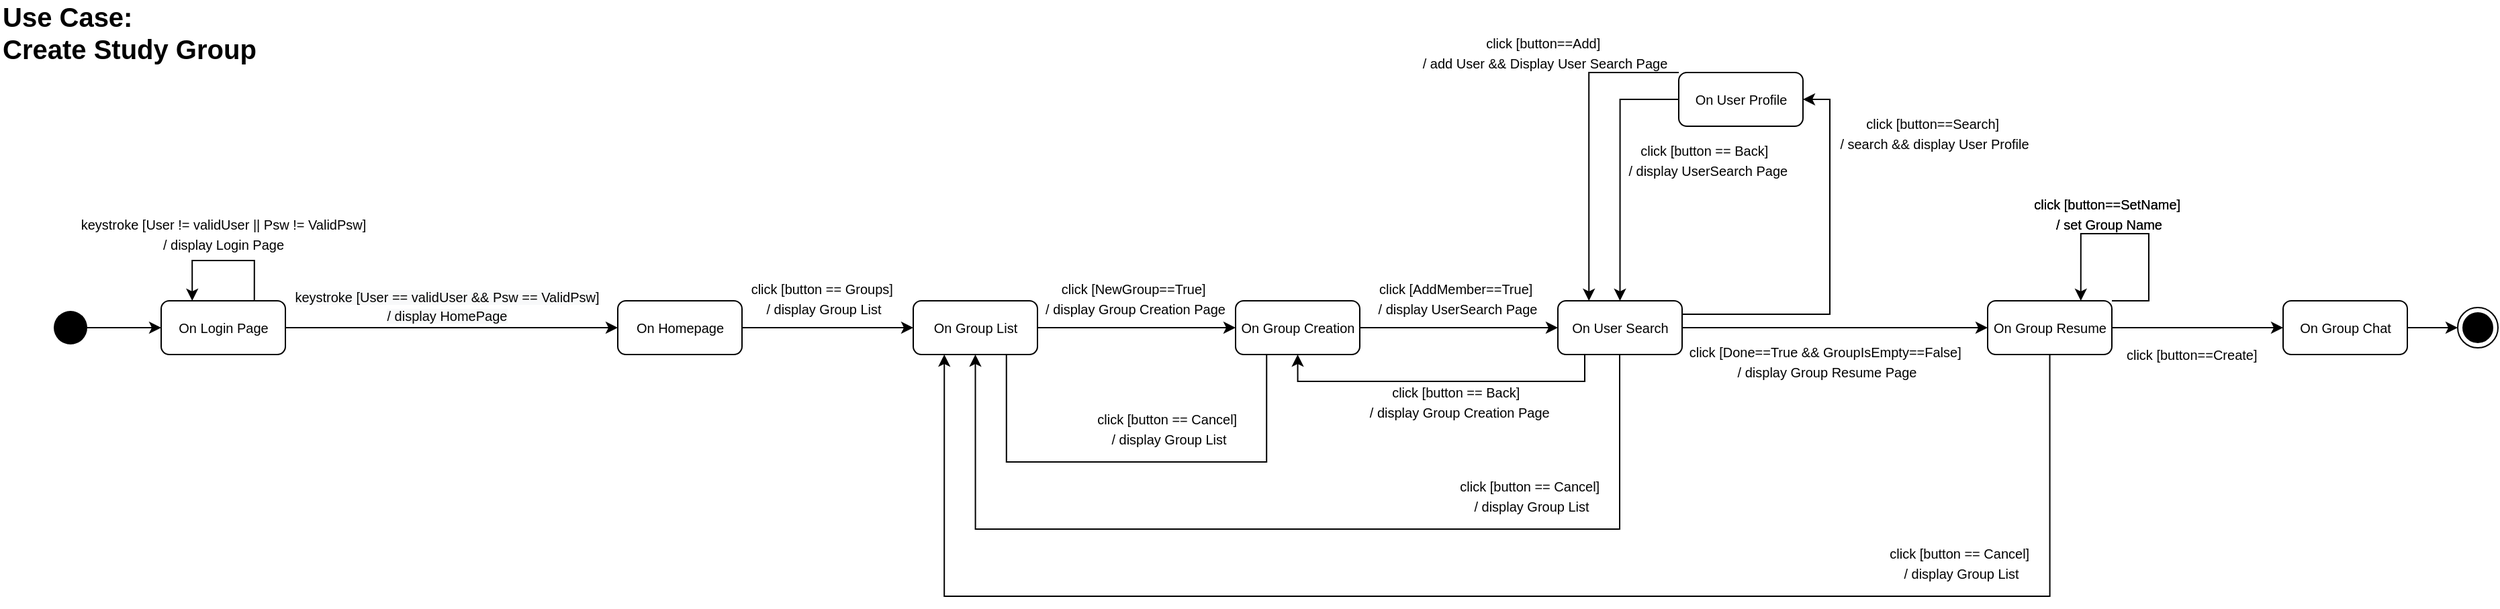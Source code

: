 <mxfile version="14.0.3" type="github">
  <diagram id="ri41nVY5fkGp89FVVyZM" name="Page-1">
    <mxGraphModel dx="1635" dy="913" grid="1" gridSize="10" guides="1" tooltips="1" connect="1" arrows="1" fold="1" page="1" pageScale="1" pageWidth="1169" pageHeight="827" math="0" shadow="0">
      <root>
        <mxCell id="0" />
        <mxCell id="1" parent="0" />
        <mxCell id="2BRc4gGbmBc7M3y6UaOA-1" style="edgeStyle=orthogonalEdgeStyle;rounded=0;orthogonalLoop=1;jettySize=auto;html=1;" parent="1" source="2BRc4gGbmBc7M3y6UaOA-2" target="2BRc4gGbmBc7M3y6UaOA-4" edge="1">
          <mxGeometry relative="1" as="geometry" />
        </mxCell>
        <mxCell id="2BRc4gGbmBc7M3y6UaOA-2" value="" style="ellipse;fillColor=#000000;strokeColor=none;" parent="1" vertex="1">
          <mxGeometry x="60" y="267.5" width="25" height="25" as="geometry" />
        </mxCell>
        <mxCell id="2BRc4gGbmBc7M3y6UaOA-3" style="edgeStyle=orthogonalEdgeStyle;rounded=0;orthogonalLoop=1;jettySize=auto;html=1;exitX=1;exitY=0.5;exitDx=0;exitDy=0;" parent="1" source="2BRc4gGbmBc7M3y6UaOA-4" target="2BRc4gGbmBc7M3y6UaOA-6" edge="1">
          <mxGeometry relative="1" as="geometry" />
        </mxCell>
        <mxCell id="2BRc4gGbmBc7M3y6UaOA-4" value="&lt;span style=&quot;font-size: 10px&quot;&gt;On Login Page&lt;/span&gt;" style="rounded=1;whiteSpace=wrap;html=1;strokeWidth=1;" parent="1" vertex="1">
          <mxGeometry x="140" y="260" width="92.5" height="40" as="geometry" />
        </mxCell>
        <mxCell id="2BRc4gGbmBc7M3y6UaOA-5" style="edgeStyle=orthogonalEdgeStyle;rounded=0;orthogonalLoop=1;jettySize=auto;html=1;exitX=1;exitY=0.5;exitDx=0;exitDy=0;" parent="1" source="2BRc4gGbmBc7M3y6UaOA-6" edge="1">
          <mxGeometry relative="1" as="geometry">
            <mxPoint x="700" y="280" as="targetPoint" />
          </mxGeometry>
        </mxCell>
        <mxCell id="2BRc4gGbmBc7M3y6UaOA-6" value="&lt;span style=&quot;font-size: 10px&quot;&gt;On Homepage&lt;/span&gt;" style="rounded=1;whiteSpace=wrap;html=1;strokeWidth=1;" parent="1" vertex="1">
          <mxGeometry x="480" y="260" width="92.5" height="40" as="geometry" />
        </mxCell>
        <mxCell id="2BRc4gGbmBc7M3y6UaOA-7" value="&lt;font style=&quot;font-size: 10px&quot;&gt;keystroke [User != validUser || Psw != ValidPsw]&lt;br&gt;/ display Login Page&lt;/font&gt;" style="text;html=1;align=center;verticalAlign=middle;resizable=0;points=[];autosize=1;" parent="1" vertex="1">
          <mxGeometry x="71.25" y="190" width="230" height="40" as="geometry" />
        </mxCell>
        <mxCell id="2BRc4gGbmBc7M3y6UaOA-8" value="&lt;font style=&quot;font-size: 10px&quot;&gt;&lt;span style=&quot;color: rgb(0 , 0 , 0) ; font-family: &amp;#34;helvetica&amp;#34; ; font-style: normal ; font-weight: 400 ; letter-spacing: normal ; text-indent: 0px ; text-transform: none ; word-spacing: 0px ; background-color: rgb(248 , 249 , 250) ; display: inline ; float: none&quot;&gt;keystroke [User == validUser &amp;amp;&amp;amp; Psw == ValidPsw]&lt;/span&gt;&lt;br style=&quot;color: rgb(0 , 0 , 0) ; font-family: &amp;#34;helvetica&amp;#34; ; font-style: normal ; font-weight: 400 ; letter-spacing: normal ; text-indent: 0px ; text-transform: none ; word-spacing: 0px ; background-color: rgb(248 , 249 , 250)&quot;&gt;&lt;span style=&quot;color: rgb(0 , 0 , 0) ; font-family: &amp;#34;helvetica&amp;#34; ; font-style: normal ; font-weight: 400 ; letter-spacing: normal ; text-indent: 0px ; text-transform: none ; word-spacing: 0px ; background-color: rgb(248 , 249 , 250) ; display: inline ; float: none&quot;&gt;/ display HomePage&lt;/span&gt;&lt;/font&gt;" style="text;whiteSpace=wrap;html=1;align=center;" parent="1" vertex="1">
          <mxGeometry x="232.5" y="242.5" width="240" height="50" as="geometry" />
        </mxCell>
        <mxCell id="2BRc4gGbmBc7M3y6UaOA-9" style="edgeStyle=orthogonalEdgeStyle;rounded=0;orthogonalLoop=1;jettySize=auto;html=1;exitX=0.75;exitY=0;exitDx=0;exitDy=0;entryX=0.25;entryY=0;entryDx=0;entryDy=0;" parent="1" source="2BRc4gGbmBc7M3y6UaOA-4" target="2BRc4gGbmBc7M3y6UaOA-4" edge="1">
          <mxGeometry relative="1" as="geometry">
            <Array as="points">
              <mxPoint x="209" y="230" />
              <mxPoint x="163" y="230" />
            </Array>
          </mxGeometry>
        </mxCell>
        <mxCell id="2BRc4gGbmBc7M3y6UaOA-10" value="&lt;font style=&quot;font-size: 10px&quot;&gt;click [button == Groups]&amp;nbsp;&lt;br&gt;/ display Group List&lt;br&gt;&lt;/font&gt;" style="text;html=1;align=center;verticalAlign=middle;resizable=0;points=[];autosize=1;" parent="1" vertex="1">
          <mxGeometry x="572.5" y="242.5" width="120" height="30" as="geometry" />
        </mxCell>
        <mxCell id="2BRc4gGbmBc7M3y6UaOA-11" value="&lt;b style=&quot;font-size: 20px&quot;&gt;&lt;font style=&quot;font-size: 20px&quot;&gt;Use Case:&lt;br&gt;&lt;/font&gt;&lt;/b&gt;&lt;div style=&quot;font-size: 20px&quot;&gt;&lt;b&gt;&lt;font style=&quot;font-size: 20px&quot;&gt;Create Study Group&lt;/font&gt;&lt;/b&gt;&lt;/div&gt;" style="text;html=1;align=left;verticalAlign=middle;resizable=0;points=[];autosize=1;" parent="1" vertex="1">
          <mxGeometry x="20" y="45" width="200" height="30" as="geometry" />
        </mxCell>
        <mxCell id="2BRc4gGbmBc7M3y6UaOA-15" style="edgeStyle=orthogonalEdgeStyle;rounded=0;orthogonalLoop=1;jettySize=auto;html=1;exitX=1;exitY=0.5;exitDx=0;exitDy=0;entryX=0;entryY=0.5;entryDx=0;entryDy=0;" parent="1" source="2BRc4gGbmBc7M3y6UaOA-13" target="2BRc4gGbmBc7M3y6UaOA-14" edge="1">
          <mxGeometry relative="1" as="geometry" />
        </mxCell>
        <mxCell id="2BRc4gGbmBc7M3y6UaOA-13" value="&lt;span style=&quot;font-size: 10px&quot;&gt;On Group List&lt;/span&gt;" style="rounded=1;whiteSpace=wrap;html=1;strokeWidth=1;" parent="1" vertex="1">
          <mxGeometry x="700" y="260" width="92.5" height="40" as="geometry" />
        </mxCell>
        <mxCell id="2BRc4gGbmBc7M3y6UaOA-18" style="edgeStyle=orthogonalEdgeStyle;rounded=0;orthogonalLoop=1;jettySize=auto;html=1;exitX=1;exitY=0.5;exitDx=0;exitDy=0;entryX=0;entryY=0.5;entryDx=0;entryDy=0;" parent="1" source="2BRc4gGbmBc7M3y6UaOA-14" target="2BRc4gGbmBc7M3y6UaOA-17" edge="1">
          <mxGeometry relative="1" as="geometry" />
        </mxCell>
        <mxCell id="2BRc4gGbmBc7M3y6UaOA-24" style="edgeStyle=orthogonalEdgeStyle;rounded=0;orthogonalLoop=1;jettySize=auto;html=1;exitX=0.25;exitY=1;exitDx=0;exitDy=0;endArrow=none;endFill=0;entryX=0.75;entryY=1;entryDx=0;entryDy=0;" parent="1" source="2BRc4gGbmBc7M3y6UaOA-14" edge="1" target="2BRc4gGbmBc7M3y6UaOA-13">
          <mxGeometry relative="1" as="geometry">
            <mxPoint x="963" y="380" as="targetPoint" />
            <Array as="points">
              <mxPoint x="963" y="380" />
              <mxPoint x="769" y="380" />
            </Array>
          </mxGeometry>
        </mxCell>
        <mxCell id="2BRc4gGbmBc7M3y6UaOA-14" value="&lt;span style=&quot;font-size: 10px&quot;&gt;On Group Creation&lt;/span&gt;" style="rounded=1;whiteSpace=wrap;html=1;strokeWidth=1;" parent="1" vertex="1">
          <mxGeometry x="940" y="260" width="92.5" height="40" as="geometry" />
        </mxCell>
        <mxCell id="2BRc4gGbmBc7M3y6UaOA-16" value="&lt;font style=&quot;font-size: 10px&quot;&gt;click [NewGroup==True]&amp;nbsp;&lt;br&gt;/ display Group Creation Page&lt;br&gt;&lt;/font&gt;" style="text;html=1;align=center;verticalAlign=middle;resizable=0;points=[];autosize=1;" parent="1" vertex="1">
          <mxGeometry x="790" y="242.5" width="150" height="30" as="geometry" />
        </mxCell>
        <mxCell id="2BRc4gGbmBc7M3y6UaOA-20" style="edgeStyle=orthogonalEdgeStyle;rounded=0;orthogonalLoop=1;jettySize=auto;html=1;exitX=0.5;exitY=1;exitDx=0;exitDy=0;entryX=0.5;entryY=1;entryDx=0;entryDy=0;" parent="1" source="2BRc4gGbmBc7M3y6UaOA-17" target="2BRc4gGbmBc7M3y6UaOA-14" edge="1">
          <mxGeometry relative="1" as="geometry">
            <Array as="points">
              <mxPoint x="1200" y="300" />
              <mxPoint x="1200" y="320" />
              <mxPoint x="986" y="320" />
            </Array>
          </mxGeometry>
        </mxCell>
        <mxCell id="2BRc4gGbmBc7M3y6UaOA-22" style="edgeStyle=orthogonalEdgeStyle;rounded=0;orthogonalLoop=1;jettySize=auto;html=1;exitX=0.75;exitY=1;exitDx=0;exitDy=0;entryX=0.5;entryY=1;entryDx=0;entryDy=0;" parent="1" source="2BRc4gGbmBc7M3y6UaOA-17" target="2BRc4gGbmBc7M3y6UaOA-13" edge="1">
          <mxGeometry relative="1" as="geometry">
            <Array as="points">
              <mxPoint x="1226" y="300" />
              <mxPoint x="1226" y="430" />
              <mxPoint x="746" y="430" />
            </Array>
          </mxGeometry>
        </mxCell>
        <mxCell id="2BRc4gGbmBc7M3y6UaOA-34" style="edgeStyle=orthogonalEdgeStyle;rounded=0;orthogonalLoop=1;jettySize=auto;html=1;exitX=1;exitY=0.25;exitDx=0;exitDy=0;entryX=1;entryY=0.5;entryDx=0;entryDy=0;startArrow=none;startFill=0;endArrow=classic;endFill=1;" parent="1" source="2BRc4gGbmBc7M3y6UaOA-17" target="2BRc4gGbmBc7M3y6UaOA-27" edge="1">
          <mxGeometry relative="1" as="geometry" />
        </mxCell>
        <mxCell id="2BRc4gGbmBc7M3y6UaOA-35" style="edgeStyle=orthogonalEdgeStyle;rounded=0;orthogonalLoop=1;jettySize=auto;html=1;exitX=1;exitY=0.5;exitDx=0;exitDy=0;startArrow=none;startFill=0;endArrow=classic;endFill=1;" parent="1" source="2BRc4gGbmBc7M3y6UaOA-17" edge="1">
          <mxGeometry relative="1" as="geometry">
            <mxPoint x="1500" y="280" as="targetPoint" />
          </mxGeometry>
        </mxCell>
        <mxCell id="2BRc4gGbmBc7M3y6UaOA-17" value="&lt;span style=&quot;font-size: 10px&quot;&gt;On User Search&lt;/span&gt;" style="rounded=1;whiteSpace=wrap;html=1;strokeWidth=1;" parent="1" vertex="1">
          <mxGeometry x="1180" y="260" width="92.5" height="40" as="geometry" />
        </mxCell>
        <mxCell id="2BRc4gGbmBc7M3y6UaOA-19" value="&lt;font style=&quot;font-size: 10px&quot;&gt;click [AddMember==True]&amp;nbsp;&lt;br&gt;/ display UserSearch Page&lt;br&gt;&lt;/font&gt;" style="text;html=1;align=center;verticalAlign=middle;resizable=0;points=[];autosize=1;" parent="1" vertex="1">
          <mxGeometry x="1040" y="242.5" width="130" height="30" as="geometry" />
        </mxCell>
        <mxCell id="2BRc4gGbmBc7M3y6UaOA-21" value="&lt;font style=&quot;font-size: 10px&quot;&gt;click [button == Back]&amp;nbsp;&lt;br&gt;&amp;nbsp;/ display Group Creation Page&lt;br&gt;&lt;/font&gt;" style="text;html=1;align=center;verticalAlign=middle;resizable=0;points=[];autosize=1;" parent="1" vertex="1">
          <mxGeometry x="1030" y="320" width="150" height="30" as="geometry" />
        </mxCell>
        <mxCell id="2BRc4gGbmBc7M3y6UaOA-23" value="&lt;font style=&quot;font-size: 10px&quot;&gt;click [button == Cancel]&amp;nbsp;&lt;br&gt;/ display Group List&lt;br&gt;&lt;/font&gt;" style="text;html=1;align=center;verticalAlign=middle;resizable=0;points=[];autosize=1;" parent="1" vertex="1">
          <mxGeometry x="830" y="340" width="120" height="30" as="geometry" />
        </mxCell>
        <mxCell id="2BRc4gGbmBc7M3y6UaOA-26" value="&lt;font style=&quot;font-size: 10px&quot;&gt;click [button==Search]&amp;nbsp;&lt;br&gt;/ search &amp;amp;&amp;amp; display User Profile&lt;br&gt;&lt;/font&gt;" style="text;html=1;align=center;verticalAlign=middle;resizable=0;points=[];autosize=1;" parent="1" vertex="1">
          <mxGeometry x="1380" y="120" width="160" height="30" as="geometry" />
        </mxCell>
        <mxCell id="2BRc4gGbmBc7M3y6UaOA-32" style="edgeStyle=orthogonalEdgeStyle;rounded=0;orthogonalLoop=1;jettySize=auto;html=1;exitX=0;exitY=0;exitDx=0;exitDy=0;entryX=0.25;entryY=0;entryDx=0;entryDy=0;startArrow=none;startFill=0;endArrow=classic;endFill=1;" parent="1" source="2BRc4gGbmBc7M3y6UaOA-27" target="2BRc4gGbmBc7M3y6UaOA-17" edge="1">
          <mxGeometry relative="1" as="geometry">
            <Array as="points">
              <mxPoint x="1203" y="90" />
            </Array>
          </mxGeometry>
        </mxCell>
        <mxCell id="2BRc4gGbmBc7M3y6UaOA-33" style="edgeStyle=orthogonalEdgeStyle;rounded=0;orthogonalLoop=1;jettySize=auto;html=1;exitX=0;exitY=0.5;exitDx=0;exitDy=0;entryX=0.5;entryY=0;entryDx=0;entryDy=0;startArrow=none;startFill=0;endArrow=classic;endFill=1;" parent="1" source="2BRc4gGbmBc7M3y6UaOA-27" target="2BRc4gGbmBc7M3y6UaOA-17" edge="1">
          <mxGeometry relative="1" as="geometry" />
        </mxCell>
        <mxCell id="2BRc4gGbmBc7M3y6UaOA-27" value="&lt;span style=&quot;font-size: 10px&quot;&gt;On User Profile&lt;/span&gt;" style="rounded=1;whiteSpace=wrap;html=1;strokeWidth=1;" parent="1" vertex="1">
          <mxGeometry x="1270" y="90" width="92.5" height="40" as="geometry" />
        </mxCell>
        <mxCell id="2BRc4gGbmBc7M3y6UaOA-29" value="&lt;font style=&quot;font-size: 10px&quot;&gt;click [button == Back]&amp;nbsp;&lt;br&gt;&amp;nbsp;/ display UserSearch Page&lt;br&gt;&lt;/font&gt;" style="text;html=1;align=center;verticalAlign=middle;resizable=0;points=[];autosize=1;" parent="1" vertex="1">
          <mxGeometry x="1220" y="140" width="140" height="30" as="geometry" />
        </mxCell>
        <mxCell id="2BRc4gGbmBc7M3y6UaOA-30" value="&lt;font style=&quot;font-size: 10px&quot;&gt;click [button==Add]&amp;nbsp;&lt;br&gt;/ add User &amp;amp;&amp;amp; Display User Search Page&lt;br&gt;&lt;/font&gt;" style="text;html=1;align=center;verticalAlign=middle;resizable=0;points=[];autosize=1;" parent="1" vertex="1">
          <mxGeometry x="1070" y="60" width="200" height="30" as="geometry" />
        </mxCell>
        <mxCell id="2BRc4gGbmBc7M3y6UaOA-36" value="&lt;font style=&quot;font-size: 10px&quot;&gt;click [Done==True &amp;amp;&amp;amp; GroupIsEmpty==False]&amp;nbsp;&lt;br&gt;/ display Group Resume Page&lt;br&gt;&lt;/font&gt;" style="text;html=1;align=center;verticalAlign=middle;resizable=0;points=[];autosize=1;" parent="1" vertex="1">
          <mxGeometry x="1270" y="290" width="220" height="30" as="geometry" />
        </mxCell>
        <mxCell id="2BRc4gGbmBc7M3y6UaOA-38" style="edgeStyle=orthogonalEdgeStyle;rounded=0;orthogonalLoop=1;jettySize=auto;html=1;exitX=1;exitY=0;exitDx=0;exitDy=0;startArrow=none;startFill=0;endArrow=classic;endFill=1;entryX=0.75;entryY=0;entryDx=0;entryDy=0;" parent="1" source="2BRc4gGbmBc7M3y6UaOA-37" target="2BRc4gGbmBc7M3y6UaOA-37" edge="1">
          <mxGeometry relative="1" as="geometry">
            <mxPoint x="1680" y="180" as="targetPoint" />
            <Array as="points">
              <mxPoint x="1620" y="260" />
              <mxPoint x="1620" y="210" />
              <mxPoint x="1569" y="210" />
            </Array>
          </mxGeometry>
        </mxCell>
        <mxCell id="2BRc4gGbmBc7M3y6UaOA-41" style="edgeStyle=orthogonalEdgeStyle;rounded=0;orthogonalLoop=1;jettySize=auto;html=1;exitX=1;exitY=0.5;exitDx=0;exitDy=0;startArrow=none;startFill=0;endArrow=classic;endFill=1;" parent="1" source="2BRc4gGbmBc7M3y6UaOA-37" target="2BRc4gGbmBc7M3y6UaOA-40" edge="1">
          <mxGeometry relative="1" as="geometry" />
        </mxCell>
        <mxCell id="2BRc4gGbmBc7M3y6UaOA-47" style="edgeStyle=orthogonalEdgeStyle;rounded=0;orthogonalLoop=1;jettySize=auto;html=1;exitX=0.5;exitY=1;exitDx=0;exitDy=0;startArrow=none;startFill=0;endArrow=classic;endFill=1;entryX=0.25;entryY=1;entryDx=0;entryDy=0;" parent="1" source="2BRc4gGbmBc7M3y6UaOA-37" edge="1" target="2BRc4gGbmBc7M3y6UaOA-13">
          <mxGeometry relative="1" as="geometry">
            <mxPoint x="1220" y="380" as="targetPoint" />
            <Array as="points">
              <mxPoint x="1546" y="480" />
              <mxPoint x="723" y="480" />
            </Array>
          </mxGeometry>
        </mxCell>
        <mxCell id="2BRc4gGbmBc7M3y6UaOA-37" value="&lt;span style=&quot;font-size: 10px&quot;&gt;On Group Resume&lt;/span&gt;" style="rounded=1;whiteSpace=wrap;html=1;strokeWidth=1;" parent="1" vertex="1">
          <mxGeometry x="1500" y="260" width="92.5" height="40" as="geometry" />
        </mxCell>
        <mxCell id="2BRc4gGbmBc7M3y6UaOA-39" value="&lt;font style=&quot;font-size: 10px&quot;&gt;click [button==SetName]&amp;nbsp;&lt;br&gt;/ set Group Name&lt;br&gt;&lt;/font&gt;" style="text;html=1;align=center;verticalAlign=middle;resizable=0;points=[];autosize=1;" parent="1" vertex="1">
          <mxGeometry x="1525" y="180" width="130" height="30" as="geometry" />
        </mxCell>
        <mxCell id="2BRc4gGbmBc7M3y6UaOA-45" style="edgeStyle=orthogonalEdgeStyle;rounded=0;orthogonalLoop=1;jettySize=auto;html=1;exitX=1;exitY=0.5;exitDx=0;exitDy=0;startArrow=none;startFill=0;endArrow=classic;endFill=1;" parent="1" source="2BRc4gGbmBc7M3y6UaOA-40" edge="1">
          <mxGeometry relative="1" as="geometry">
            <mxPoint x="1850" y="280.286" as="targetPoint" />
          </mxGeometry>
        </mxCell>
        <mxCell id="2BRc4gGbmBc7M3y6UaOA-40" value="&lt;span style=&quot;font-size: 10px&quot;&gt;On Group Chat&lt;/span&gt;" style="rounded=1;whiteSpace=wrap;html=1;strokeWidth=1;" parent="1" vertex="1">
          <mxGeometry x="1720" y="260" width="92.5" height="40" as="geometry" />
        </mxCell>
        <mxCell id="2BRc4gGbmBc7M3y6UaOA-43" value="&lt;font style=&quot;font-size: 10px&quot;&gt;click [button==SetName]&amp;nbsp;&lt;br&gt;/ set Group Name&lt;br&gt;&lt;/font&gt;" style="text;html=1;align=center;verticalAlign=middle;resizable=0;points=[];autosize=1;" parent="1" vertex="1">
          <mxGeometry x="1525" y="180" width="130" height="30" as="geometry" />
        </mxCell>
        <mxCell id="2BRc4gGbmBc7M3y6UaOA-44" value="&lt;font style=&quot;font-size: 10px&quot;&gt;click [button==Create]&amp;nbsp;&lt;br&gt;&lt;/font&gt;" style="text;html=1;align=center;verticalAlign=middle;resizable=0;points=[];autosize=1;" parent="1" vertex="1">
          <mxGeometry x="1592.5" y="290" width="120" height="20" as="geometry" />
        </mxCell>
        <mxCell id="2BRc4gGbmBc7M3y6UaOA-46" value="" style="ellipse;html=1;shape=endState;fillColor=#000000;strokeColor=#000000;" parent="1" vertex="1">
          <mxGeometry x="1850" y="265" width="30" height="30" as="geometry" />
        </mxCell>
        <mxCell id="R2_7T9VTJFXC3NQXO6xi-1" value="&lt;font style=&quot;font-size: 10px&quot;&gt;click [button == Cancel]&amp;nbsp;&lt;br&gt;/ display Group List&lt;br&gt;&lt;/font&gt;" style="text;html=1;align=center;verticalAlign=middle;resizable=0;points=[];autosize=1;" vertex="1" parent="1">
          <mxGeometry x="1100" y="390" width="120" height="30" as="geometry" />
        </mxCell>
        <mxCell id="R2_7T9VTJFXC3NQXO6xi-2" value="&lt;font style=&quot;font-size: 10px&quot;&gt;click [button == Cancel]&amp;nbsp;&lt;br&gt;/ display Group List&lt;br&gt;&lt;/font&gt;" style="text;html=1;align=center;verticalAlign=middle;resizable=0;points=[];autosize=1;" vertex="1" parent="1">
          <mxGeometry x="1420" y="440" width="120" height="30" as="geometry" />
        </mxCell>
      </root>
    </mxGraphModel>
  </diagram>
</mxfile>
